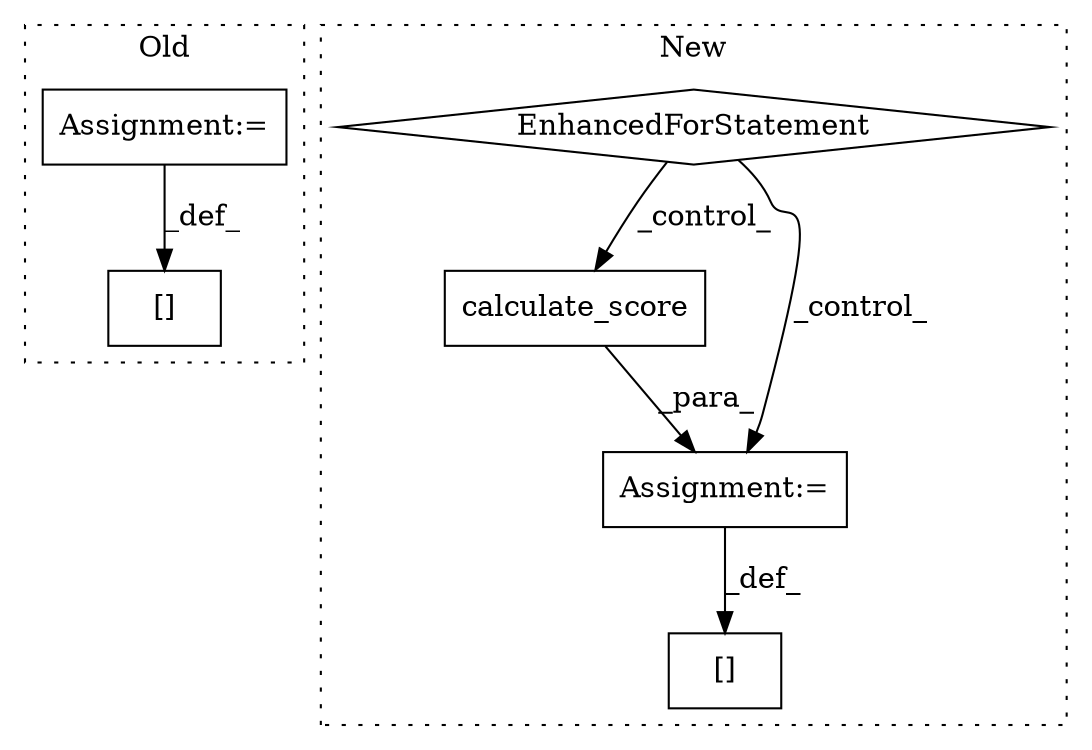 digraph G {
subgraph cluster0 {
1 [label="[]" a="2" s="2504,2522" l="6,1" shape="box"];
3 [label="Assignment:=" a="7" s="2523" l="1" shape="box"];
label = "Old";
style="dotted";
}
subgraph cluster1 {
2 [label="calculate_score" a="32" s="2206,2261" l="16,1" shape="box"];
4 [label="EnhancedForStatement" a="70" s="2057,2154" l="61,2" shape="diamond"];
5 [label="[]" a="2" s="2168,2181" l="6,1" shape="box"];
6 [label="Assignment:=" a="7" s="2182" l="1" shape="box"];
label = "New";
style="dotted";
}
2 -> 6 [label="_para_"];
3 -> 1 [label="_def_"];
4 -> 2 [label="_control_"];
4 -> 6 [label="_control_"];
6 -> 5 [label="_def_"];
}